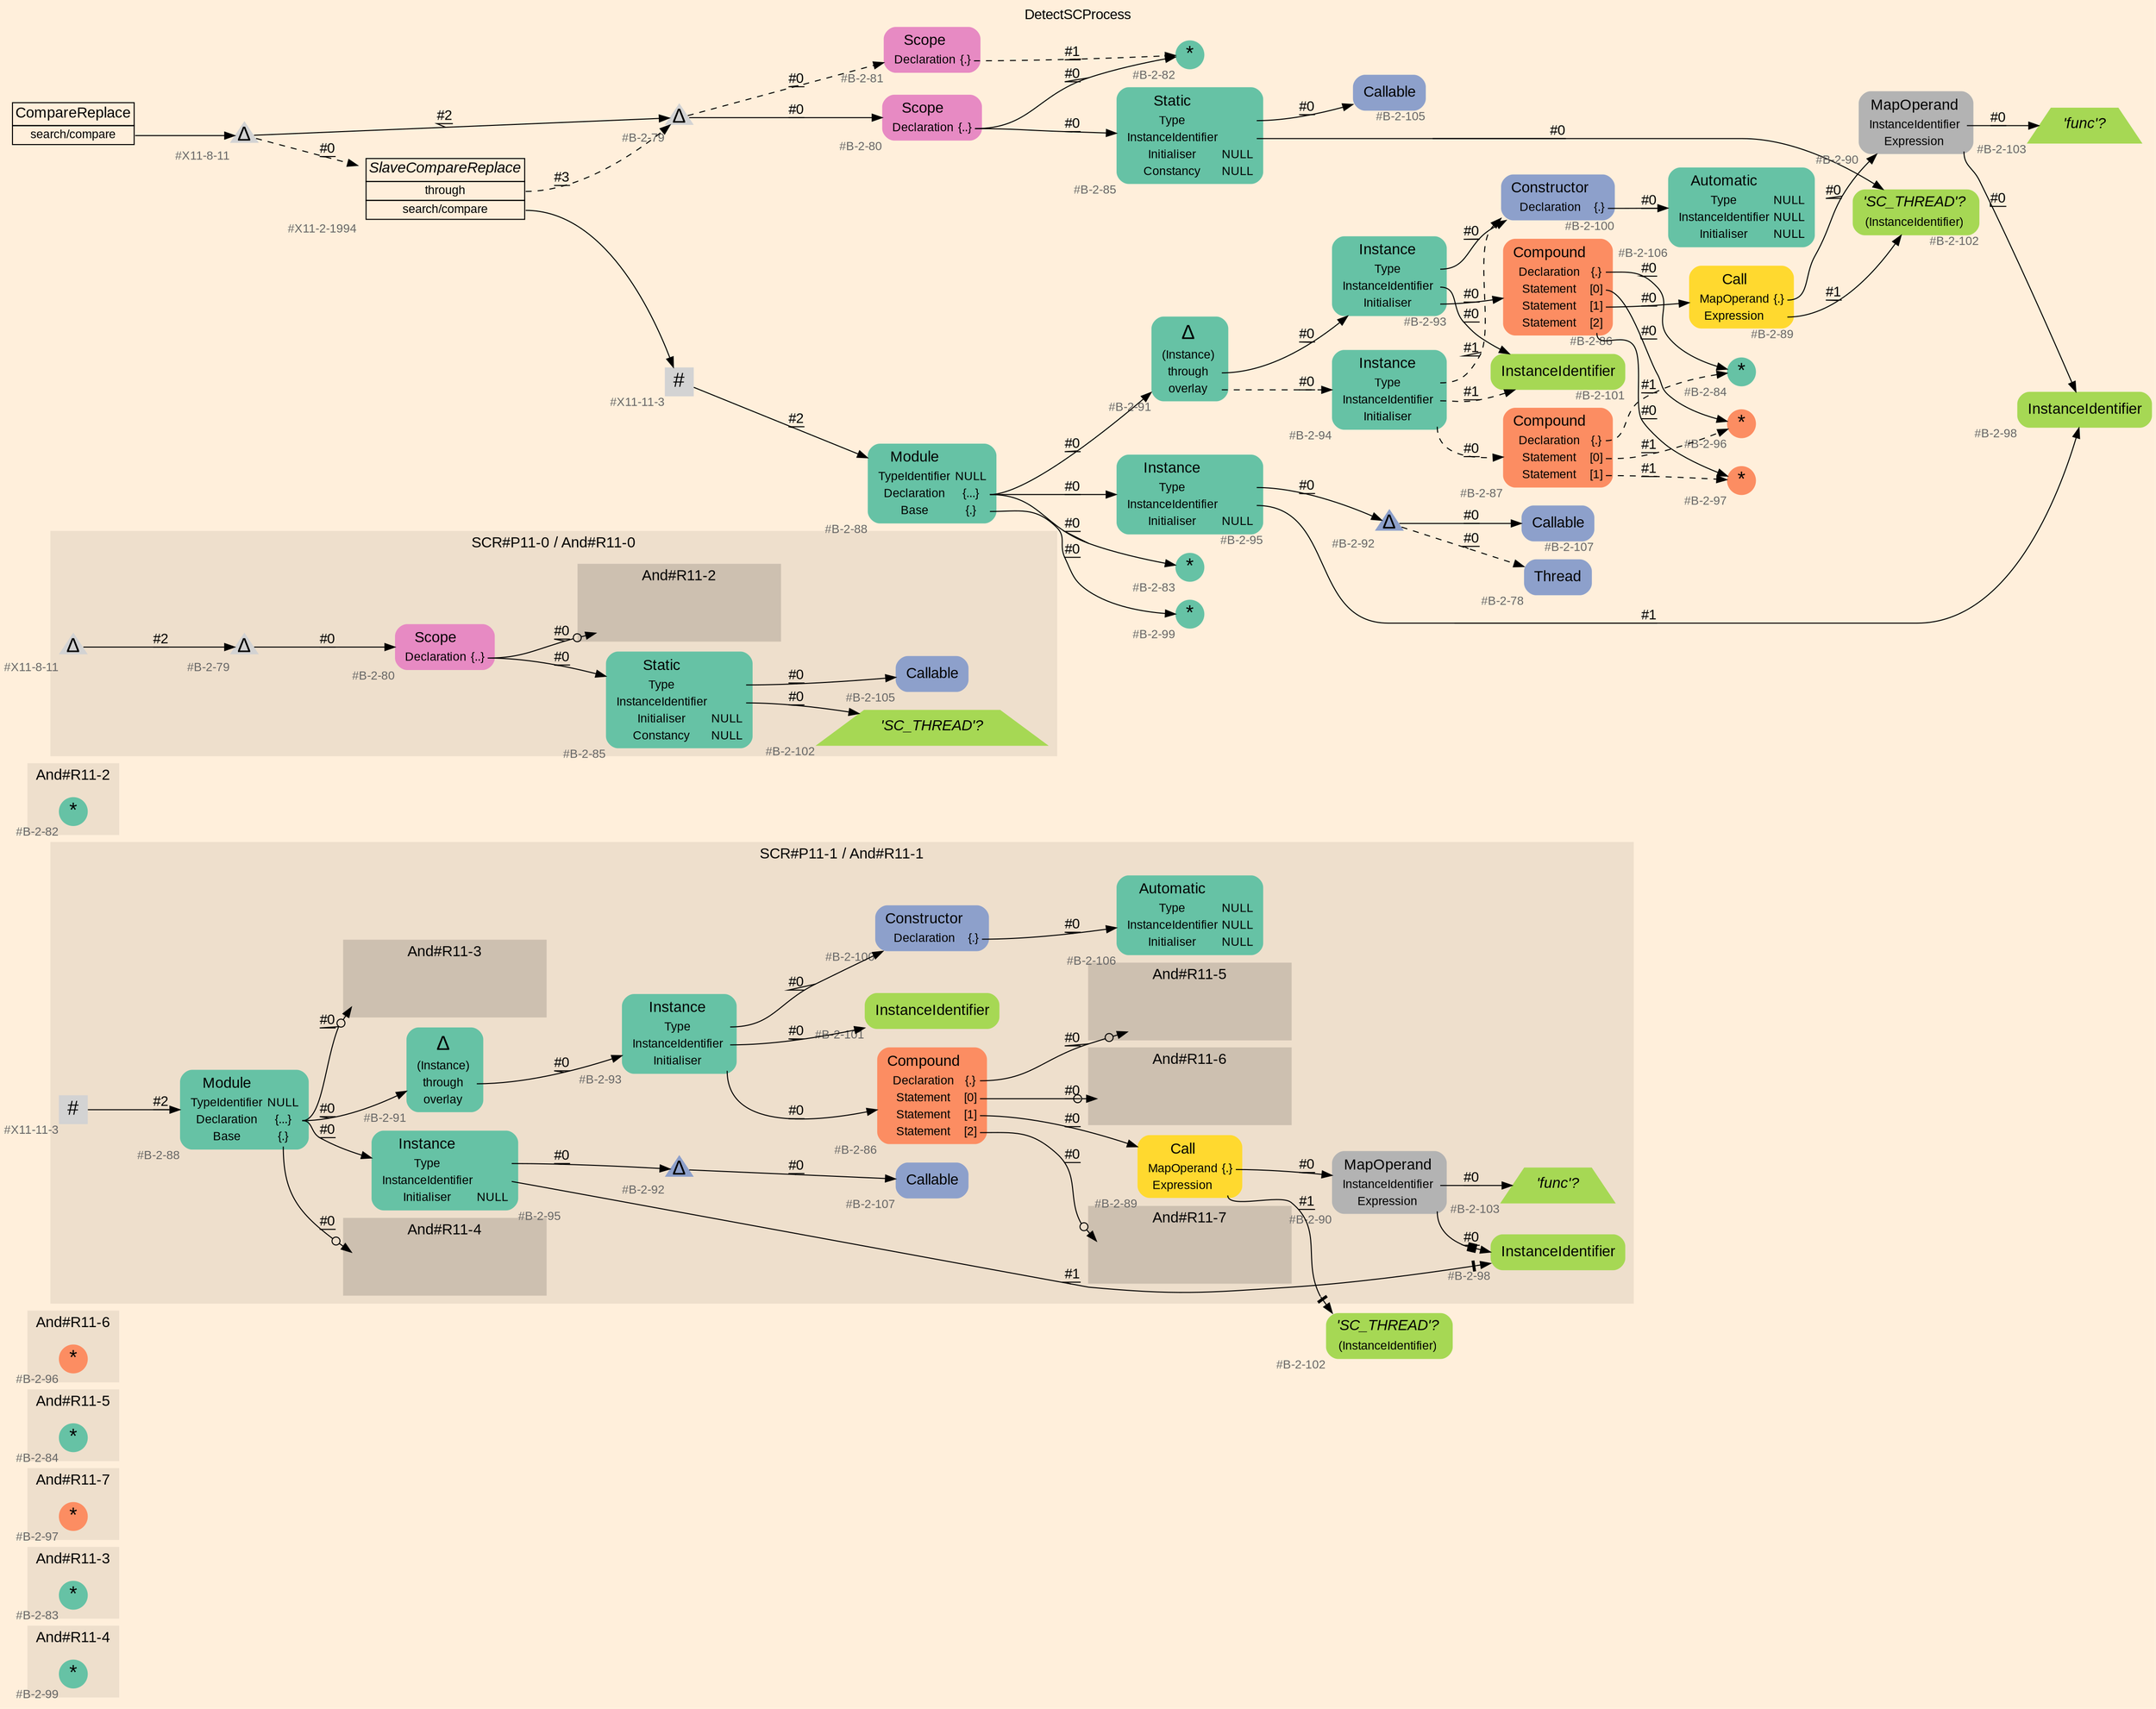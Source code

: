 digraph "DetectSCProcess" {
label = "DetectSCProcess"
labelloc = t
graph [
    rankdir = "LR"
    ranksep = 0.3
    bgcolor = antiquewhite1
    color = black
    fontcolor = black
    fontname = "Arial"
];
node [
    fontname = "Arial"
];
edge [
    fontname = "Arial"
];

// -------------------- figure And#R11-4 --------------------
// -------- region And#R11-4 ----------
subgraph "clusterAnd#R11-4" {
    label = "And#R11-4"
    style = "filled"
    color = antiquewhite2
    fontsize = "15"
    // -------- block And#R11-4/#B-2-99 ----------
    "And#R11-4/#B-2-99" [
        fillcolor = "/set28/1"
        xlabel = "#B-2-99"
        fontsize = "12"
        fontcolor = grey40
        shape = "circle"
        label = <<FONT COLOR="black" POINT-SIZE="20">*</FONT>>
        style = "filled"
        penwidth = 0.0
        fixedsize = true
        width = 0.4
        height = 0.4
    ];
    
}


// -------------------- figure And#R11-3 --------------------
// -------- region And#R11-3 ----------
subgraph "clusterAnd#R11-3" {
    label = "And#R11-3"
    style = "filled"
    color = antiquewhite2
    fontsize = "15"
    // -------- block And#R11-3/#B-2-83 ----------
    "And#R11-3/#B-2-83" [
        fillcolor = "/set28/1"
        xlabel = "#B-2-83"
        fontsize = "12"
        fontcolor = grey40
        shape = "circle"
        label = <<FONT COLOR="black" POINT-SIZE="20">*</FONT>>
        style = "filled"
        penwidth = 0.0
        fixedsize = true
        width = 0.4
        height = 0.4
    ];
    
}


// -------------------- figure And#R11-7 --------------------
// -------- region And#R11-7 ----------
subgraph "clusterAnd#R11-7" {
    label = "And#R11-7"
    style = "filled"
    color = antiquewhite2
    fontsize = "15"
    // -------- block And#R11-7/#B-2-97 ----------
    "And#R11-7/#B-2-97" [
        fillcolor = "/set28/2"
        xlabel = "#B-2-97"
        fontsize = "12"
        fontcolor = grey40
        shape = "circle"
        label = <<FONT COLOR="black" POINT-SIZE="20">*</FONT>>
        style = "filled"
        penwidth = 0.0
        fixedsize = true
        width = 0.4
        height = 0.4
    ];
    
}


// -------------------- figure And#R11-5 --------------------
// -------- region And#R11-5 ----------
subgraph "clusterAnd#R11-5" {
    label = "And#R11-5"
    style = "filled"
    color = antiquewhite2
    fontsize = "15"
    // -------- block And#R11-5/#B-2-84 ----------
    "And#R11-5/#B-2-84" [
        fillcolor = "/set28/1"
        xlabel = "#B-2-84"
        fontsize = "12"
        fontcolor = grey40
        shape = "circle"
        label = <<FONT COLOR="black" POINT-SIZE="20">*</FONT>>
        style = "filled"
        penwidth = 0.0
        fixedsize = true
        width = 0.4
        height = 0.4
    ];
    
}


// -------------------- figure And#R11-6 --------------------
// -------- region And#R11-6 ----------
subgraph "clusterAnd#R11-6" {
    label = "And#R11-6"
    style = "filled"
    color = antiquewhite2
    fontsize = "15"
    // -------- block And#R11-6/#B-2-96 ----------
    "And#R11-6/#B-2-96" [
        fillcolor = "/set28/2"
        xlabel = "#B-2-96"
        fontsize = "12"
        fontcolor = grey40
        shape = "circle"
        label = <<FONT COLOR="black" POINT-SIZE="20">*</FONT>>
        style = "filled"
        penwidth = 0.0
        fixedsize = true
        width = 0.4
        height = 0.4
    ];
    
}


// -------------------- figure And#R11-1 --------------------
// -------- region And#R11-1 ----------
subgraph "clusterAnd#R11-1" {
    label = "SCR#P11-1 / And#R11-1"
    style = "filled"
    color = antiquewhite2
    fontsize = "15"
    // -------- block And#R11-1/#B-2-86 ----------
    "And#R11-1/#B-2-86" [
        fillcolor = "/set28/2"
        xlabel = "#B-2-86"
        fontsize = "12"
        fontcolor = grey40
        shape = "plaintext"
        label = <<TABLE BORDER="0" CELLBORDER="0" CELLSPACING="0">
         <TR><TD><FONT COLOR="black" POINT-SIZE="15">Compound</FONT></TD></TR>
         <TR><TD><FONT COLOR="black" POINT-SIZE="12">Declaration</FONT></TD><TD PORT="port0"><FONT COLOR="black" POINT-SIZE="12">{.}</FONT></TD></TR>
         <TR><TD><FONT COLOR="black" POINT-SIZE="12">Statement</FONT></TD><TD PORT="port1"><FONT COLOR="black" POINT-SIZE="12">[0]</FONT></TD></TR>
         <TR><TD><FONT COLOR="black" POINT-SIZE="12">Statement</FONT></TD><TD PORT="port2"><FONT COLOR="black" POINT-SIZE="12">[1]</FONT></TD></TR>
         <TR><TD><FONT COLOR="black" POINT-SIZE="12">Statement</FONT></TD><TD PORT="port3"><FONT COLOR="black" POINT-SIZE="12">[2]</FONT></TD></TR>
        </TABLE>>
        style = "rounded,filled"
    ];
    
    // -------- block And#R11-1/#B-2-100 ----------
    "And#R11-1/#B-2-100" [
        fillcolor = "/set28/3"
        xlabel = "#B-2-100"
        fontsize = "12"
        fontcolor = grey40
        shape = "plaintext"
        label = <<TABLE BORDER="0" CELLBORDER="0" CELLSPACING="0">
         <TR><TD><FONT COLOR="black" POINT-SIZE="15">Constructor</FONT></TD></TR>
         <TR><TD><FONT COLOR="black" POINT-SIZE="12">Declaration</FONT></TD><TD PORT="port0"><FONT COLOR="black" POINT-SIZE="12">{.}</FONT></TD></TR>
        </TABLE>>
        style = "rounded,filled"
    ];
    
    // -------- block And#R11-1/#B-2-88 ----------
    "And#R11-1/#B-2-88" [
        fillcolor = "/set28/1"
        xlabel = "#B-2-88"
        fontsize = "12"
        fontcolor = grey40
        shape = "plaintext"
        label = <<TABLE BORDER="0" CELLBORDER="0" CELLSPACING="0">
         <TR><TD><FONT COLOR="black" POINT-SIZE="15">Module</FONT></TD></TR>
         <TR><TD><FONT COLOR="black" POINT-SIZE="12">TypeIdentifier</FONT></TD><TD PORT="port0"><FONT COLOR="black" POINT-SIZE="12">NULL</FONT></TD></TR>
         <TR><TD><FONT COLOR="black" POINT-SIZE="12">Declaration</FONT></TD><TD PORT="port1"><FONT COLOR="black" POINT-SIZE="12">{...}</FONT></TD></TR>
         <TR><TD><FONT COLOR="black" POINT-SIZE="12">Base</FONT></TD><TD PORT="port2"><FONT COLOR="black" POINT-SIZE="12">{.}</FONT></TD></TR>
        </TABLE>>
        style = "rounded,filled"
    ];
    
    // -------- block And#R11-1/#B-2-95 ----------
    "And#R11-1/#B-2-95" [
        fillcolor = "/set28/1"
        xlabel = "#B-2-95"
        fontsize = "12"
        fontcolor = grey40
        shape = "plaintext"
        label = <<TABLE BORDER="0" CELLBORDER="0" CELLSPACING="0">
         <TR><TD><FONT COLOR="black" POINT-SIZE="15">Instance</FONT></TD></TR>
         <TR><TD><FONT COLOR="black" POINT-SIZE="12">Type</FONT></TD><TD PORT="port0"></TD></TR>
         <TR><TD><FONT COLOR="black" POINT-SIZE="12">InstanceIdentifier</FONT></TD><TD PORT="port1"></TD></TR>
         <TR><TD><FONT COLOR="black" POINT-SIZE="12">Initialiser</FONT></TD><TD PORT="port2"><FONT COLOR="black" POINT-SIZE="12">NULL</FONT></TD></TR>
        </TABLE>>
        style = "rounded,filled"
    ];
    
    // -------- block And#R11-1/#X11-11-3 ----------
    "And#R11-1/#X11-11-3" [
        xlabel = "#X11-11-3"
        fontsize = "12"
        fontcolor = grey40
        shape = "square"
        label = <<FONT COLOR="black" POINT-SIZE="20">#</FONT>>
        style = "filled"
        penwidth = 0.0
        fixedsize = true
        width = 0.4
        height = 0.4
    ];
    
    // -------- block And#R11-1/#B-2-91 ----------
    "And#R11-1/#B-2-91" [
        fillcolor = "/set28/1"
        xlabel = "#B-2-91"
        fontsize = "12"
        fontcolor = grey40
        shape = "plaintext"
        label = <<TABLE BORDER="0" CELLBORDER="0" CELLSPACING="0">
         <TR><TD><FONT COLOR="black" POINT-SIZE="20">Δ</FONT></TD></TR>
         <TR><TD><FONT COLOR="black" POINT-SIZE="12">(Instance)</FONT></TD><TD PORT="port0"></TD></TR>
         <TR><TD><FONT COLOR="black" POINT-SIZE="12">through</FONT></TD><TD PORT="port1"></TD></TR>
         <TR><TD><FONT COLOR="black" POINT-SIZE="12">overlay</FONT></TD><TD PORT="port2"></TD></TR>
        </TABLE>>
        style = "rounded,filled"
    ];
    
    // -------- block And#R11-1/#B-2-107 ----------
    "And#R11-1/#B-2-107" [
        fillcolor = "/set28/3"
        xlabel = "#B-2-107"
        fontsize = "12"
        fontcolor = grey40
        shape = "plaintext"
        label = <<TABLE BORDER="0" CELLBORDER="0" CELLSPACING="0">
         <TR><TD><FONT COLOR="black" POINT-SIZE="15">Callable</FONT></TD></TR>
        </TABLE>>
        style = "rounded,filled"
    ];
    
    // -------- block And#R11-1/#B-2-89 ----------
    "And#R11-1/#B-2-89" [
        fillcolor = "/set28/6"
        xlabel = "#B-2-89"
        fontsize = "12"
        fontcolor = grey40
        shape = "plaintext"
        label = <<TABLE BORDER="0" CELLBORDER="0" CELLSPACING="0">
         <TR><TD><FONT COLOR="black" POINT-SIZE="15">Call</FONT></TD></TR>
         <TR><TD><FONT COLOR="black" POINT-SIZE="12">MapOperand</FONT></TD><TD PORT="port0"><FONT COLOR="black" POINT-SIZE="12">{.}</FONT></TD></TR>
         <TR><TD><FONT COLOR="black" POINT-SIZE="12">Expression</FONT></TD><TD PORT="port1"></TD></TR>
        </TABLE>>
        style = "rounded,filled"
    ];
    
    // -------- block And#R11-1/#B-2-101 ----------
    "And#R11-1/#B-2-101" [
        fillcolor = "/set28/5"
        xlabel = "#B-2-101"
        fontsize = "12"
        fontcolor = grey40
        shape = "plaintext"
        label = <<TABLE BORDER="0" CELLBORDER="0" CELLSPACING="0">
         <TR><TD><FONT COLOR="black" POINT-SIZE="15">InstanceIdentifier</FONT></TD></TR>
        </TABLE>>
        style = "rounded,filled"
    ];
    
    // -------- block And#R11-1/#B-2-103 ----------
    "And#R11-1/#B-2-103" [
        fillcolor = "/set28/5"
        xlabel = "#B-2-103"
        fontsize = "12"
        fontcolor = grey40
        shape = "trapezium"
        label = <<FONT COLOR="black" POINT-SIZE="15"><I>'func'?</I></FONT>>
        style = "filled"
        penwidth = 0.0
    ];
    
    // -------- block And#R11-1/#B-2-106 ----------
    "And#R11-1/#B-2-106" [
        fillcolor = "/set28/1"
        xlabel = "#B-2-106"
        fontsize = "12"
        fontcolor = grey40
        shape = "plaintext"
        label = <<TABLE BORDER="0" CELLBORDER="0" CELLSPACING="0">
         <TR><TD><FONT COLOR="black" POINT-SIZE="15">Automatic</FONT></TD></TR>
         <TR><TD><FONT COLOR="black" POINT-SIZE="12">Type</FONT></TD><TD PORT="port0"><FONT COLOR="black" POINT-SIZE="12">NULL</FONT></TD></TR>
         <TR><TD><FONT COLOR="black" POINT-SIZE="12">InstanceIdentifier</FONT></TD><TD PORT="port1"><FONT COLOR="black" POINT-SIZE="12">NULL</FONT></TD></TR>
         <TR><TD><FONT COLOR="black" POINT-SIZE="12">Initialiser</FONT></TD><TD PORT="port2"><FONT COLOR="black" POINT-SIZE="12">NULL</FONT></TD></TR>
        </TABLE>>
        style = "rounded,filled"
    ];
    
    // -------- block And#R11-1/#B-2-98 ----------
    "And#R11-1/#B-2-98" [
        fillcolor = "/set28/5"
        xlabel = "#B-2-98"
        fontsize = "12"
        fontcolor = grey40
        shape = "plaintext"
        label = <<TABLE BORDER="0" CELLBORDER="0" CELLSPACING="0">
         <TR><TD><FONT COLOR="black" POINT-SIZE="15">InstanceIdentifier</FONT></TD></TR>
        </TABLE>>
        style = "rounded,filled"
    ];
    
    // -------- block And#R11-1/#B-2-93 ----------
    "And#R11-1/#B-2-93" [
        fillcolor = "/set28/1"
        xlabel = "#B-2-93"
        fontsize = "12"
        fontcolor = grey40
        shape = "plaintext"
        label = <<TABLE BORDER="0" CELLBORDER="0" CELLSPACING="0">
         <TR><TD><FONT COLOR="black" POINT-SIZE="15">Instance</FONT></TD></TR>
         <TR><TD><FONT COLOR="black" POINT-SIZE="12">Type</FONT></TD><TD PORT="port0"></TD></TR>
         <TR><TD><FONT COLOR="black" POINT-SIZE="12">InstanceIdentifier</FONT></TD><TD PORT="port1"></TD></TR>
         <TR><TD><FONT COLOR="black" POINT-SIZE="12">Initialiser</FONT></TD><TD PORT="port2"></TD></TR>
        </TABLE>>
        style = "rounded,filled"
    ];
    
    // -------- block And#R11-1/#B-2-90 ----------
    "And#R11-1/#B-2-90" [
        fillcolor = "/set28/8"
        xlabel = "#B-2-90"
        fontsize = "12"
        fontcolor = grey40
        shape = "plaintext"
        label = <<TABLE BORDER="0" CELLBORDER="0" CELLSPACING="0">
         <TR><TD><FONT COLOR="black" POINT-SIZE="15">MapOperand</FONT></TD></TR>
         <TR><TD><FONT COLOR="black" POINT-SIZE="12">InstanceIdentifier</FONT></TD><TD PORT="port0"></TD></TR>
         <TR><TD><FONT COLOR="black" POINT-SIZE="12">Expression</FONT></TD><TD PORT="port1"></TD></TR>
        </TABLE>>
        style = "rounded,filled"
    ];
    
    // -------- block And#R11-1/#B-2-92 ----------
    "And#R11-1/#B-2-92" [
        fillcolor = "/set28/3"
        xlabel = "#B-2-92"
        fontsize = "12"
        fontcolor = grey40
        shape = "triangle"
        label = <<FONT COLOR="black" POINT-SIZE="20">Δ</FONT>>
        style = "filled"
        penwidth = 0.0
        fixedsize = true
        width = 0.4
        height = 0.4
    ];
    
    // -------- region And#R11-1/And#R11-3 ----------
    subgraph "clusterAnd#R11-1/And#R11-3" {
        label = "And#R11-3"
        style = "filled"
        color = antiquewhite3
        fontsize = "15"
        // -------- block And#R11-1/And#R11-3/#B-2-83 ----------
        "And#R11-1/And#R11-3/#B-2-83" [
            fillcolor = "/set28/1"
            xlabel = "#B-2-83"
            fontsize = "12"
            fontcolor = grey40
            shape = "none"
            style = "invisible"
        ];
        
    }
    
    // -------- region And#R11-1/And#R11-4 ----------
    subgraph "clusterAnd#R11-1/And#R11-4" {
        label = "And#R11-4"
        style = "filled"
        color = antiquewhite3
        fontsize = "15"
        // -------- block And#R11-1/And#R11-4/#B-2-99 ----------
        "And#R11-1/And#R11-4/#B-2-99" [
            fillcolor = "/set28/1"
            xlabel = "#B-2-99"
            fontsize = "12"
            fontcolor = grey40
            shape = "none"
            style = "invisible"
        ];
        
    }
    
    // -------- region And#R11-1/And#R11-5 ----------
    subgraph "clusterAnd#R11-1/And#R11-5" {
        label = "And#R11-5"
        style = "filled"
        color = antiquewhite3
        fontsize = "15"
        // -------- block And#R11-1/And#R11-5/#B-2-84 ----------
        "And#R11-1/And#R11-5/#B-2-84" [
            fillcolor = "/set28/1"
            xlabel = "#B-2-84"
            fontsize = "12"
            fontcolor = grey40
            shape = "none"
            style = "invisible"
        ];
        
    }
    
    // -------- region And#R11-1/And#R11-6 ----------
    subgraph "clusterAnd#R11-1/And#R11-6" {
        label = "And#R11-6"
        style = "filled"
        color = antiquewhite3
        fontsize = "15"
        // -------- block And#R11-1/And#R11-6/#B-2-96 ----------
        "And#R11-1/And#R11-6/#B-2-96" [
            fillcolor = "/set28/2"
            xlabel = "#B-2-96"
            fontsize = "12"
            fontcolor = grey40
            shape = "none"
            style = "invisible"
        ];
        
    }
    
    // -------- region And#R11-1/And#R11-7 ----------
    subgraph "clusterAnd#R11-1/And#R11-7" {
        label = "And#R11-7"
        style = "filled"
        color = antiquewhite3
        fontsize = "15"
        // -------- block And#R11-1/And#R11-7/#B-2-97 ----------
        "And#R11-1/And#R11-7/#B-2-97" [
            fillcolor = "/set28/2"
            xlabel = "#B-2-97"
            fontsize = "12"
            fontcolor = grey40
            shape = "none"
            style = "invisible"
        ];
        
    }
    
}

// -------- block And#R11-1/#B-2-102 ----------
"And#R11-1/#B-2-102" [
    fillcolor = "/set28/5"
    xlabel = "#B-2-102"
    fontsize = "12"
    fontcolor = grey40
    shape = "plaintext"
    label = <<TABLE BORDER="0" CELLBORDER="0" CELLSPACING="0">
     <TR><TD><FONT COLOR="black" POINT-SIZE="15"><I>'SC_THREAD'?</I></FONT></TD></TR>
     <TR><TD><FONT COLOR="black" POINT-SIZE="12">(InstanceIdentifier)</FONT></TD><TD PORT="port0"></TD></TR>
    </TABLE>>
    style = "rounded,filled"
];

"And#R11-1/#B-2-86":port0 -> "And#R11-1/And#R11-5/#B-2-84" [
    arrowhead="normalnoneodot"
    label = "#0"
    decorate = true
    color = black
    fontcolor = black
];

"And#R11-1/#B-2-86":port1 -> "And#R11-1/And#R11-6/#B-2-96" [
    arrowhead="normalnoneodot"
    label = "#0"
    decorate = true
    color = black
    fontcolor = black
];

"And#R11-1/#B-2-86":port2 -> "And#R11-1/#B-2-89" [
    label = "#0"
    decorate = true
    color = black
    fontcolor = black
];

"And#R11-1/#B-2-86":port3 -> "And#R11-1/And#R11-7/#B-2-97" [
    arrowhead="normalnoneodot"
    label = "#0"
    decorate = true
    color = black
    fontcolor = black
];

"And#R11-1/#B-2-100":port0 -> "And#R11-1/#B-2-106" [
    label = "#0"
    decorate = true
    color = black
    fontcolor = black
];

"And#R11-1/#B-2-88":port1 -> "And#R11-1/#B-2-91" [
    label = "#0"
    decorate = true
    color = black
    fontcolor = black
];

"And#R11-1/#B-2-88":port1 -> "And#R11-1/#B-2-95" [
    label = "#0"
    decorate = true
    color = black
    fontcolor = black
];

"And#R11-1/#B-2-88":port1 -> "And#R11-1/And#R11-3/#B-2-83" [
    arrowhead="normalnoneodot"
    label = "#0"
    decorate = true
    color = black
    fontcolor = black
];

"And#R11-1/#B-2-88":port2 -> "And#R11-1/And#R11-4/#B-2-99" [
    arrowhead="normalnoneodot"
    label = "#0"
    decorate = true
    color = black
    fontcolor = black
];

"And#R11-1/#B-2-95":port0 -> "And#R11-1/#B-2-92" [
    label = "#0"
    decorate = true
    color = black
    fontcolor = black
];

"And#R11-1/#B-2-95":port1 -> "And#R11-1/#B-2-98" [
    arrowhead="normalnonetee"
    label = "#1"
    decorate = true
    color = black
    fontcolor = black
];

"And#R11-1/#X11-11-3" -> "And#R11-1/#B-2-88" [
    label = "#2"
    decorate = true
    color = black
    fontcolor = black
];

"And#R11-1/#B-2-91":port1 -> "And#R11-1/#B-2-93" [
    label = "#0"
    decorate = true
    color = black
    fontcolor = black
];

"And#R11-1/#B-2-89":port0 -> "And#R11-1/#B-2-90" [
    label = "#0"
    decorate = true
    color = black
    fontcolor = black
];

"And#R11-1/#B-2-89":port1 -> "And#R11-1/#B-2-102" [
    arrowhead="normalnonetee"
    label = "#1"
    decorate = true
    color = black
    fontcolor = black
];

"And#R11-1/#B-2-93":port0 -> "And#R11-1/#B-2-100" [
    label = "#0"
    decorate = true
    color = black
    fontcolor = black
];

"And#R11-1/#B-2-93":port1 -> "And#R11-1/#B-2-101" [
    label = "#0"
    decorate = true
    color = black
    fontcolor = black
];

"And#R11-1/#B-2-93":port2 -> "And#R11-1/#B-2-86" [
    label = "#0"
    decorate = true
    color = black
    fontcolor = black
];

"And#R11-1/#B-2-90":port0 -> "And#R11-1/#B-2-103" [
    label = "#0"
    decorate = true
    color = black
    fontcolor = black
];

"And#R11-1/#B-2-90":port1 -> "And#R11-1/#B-2-98" [
    arrowhead="normalnonebox"
    label = "#0"
    decorate = true
    color = black
    fontcolor = black
];

"And#R11-1/#B-2-92" -> "And#R11-1/#B-2-107" [
    label = "#0"
    decorate = true
    color = black
    fontcolor = black
];


// -------------------- figure And#R11-2 --------------------
// -------- region And#R11-2 ----------
subgraph "clusterAnd#R11-2" {
    label = "And#R11-2"
    style = "filled"
    color = antiquewhite2
    fontsize = "15"
    // -------- block And#R11-2/#B-2-82 ----------
    "And#R11-2/#B-2-82" [
        fillcolor = "/set28/1"
        xlabel = "#B-2-82"
        fontsize = "12"
        fontcolor = grey40
        shape = "circle"
        label = <<FONT COLOR="black" POINT-SIZE="20">*</FONT>>
        style = "filled"
        penwidth = 0.0
        fixedsize = true
        width = 0.4
        height = 0.4
    ];
    
}


// -------------------- figure And#R11-0 --------------------
// -------- region And#R11-0 ----------
subgraph "clusterAnd#R11-0" {
    label = "SCR#P11-0 / And#R11-0"
    style = "filled"
    color = antiquewhite2
    fontsize = "15"
    // -------- block And#R11-0/#X11-8-11 ----------
    "And#R11-0/#X11-8-11" [
        xlabel = "#X11-8-11"
        fontsize = "12"
        fontcolor = grey40
        shape = "triangle"
        label = <<FONT COLOR="black" POINT-SIZE="20">Δ</FONT>>
        style = "filled"
        penwidth = 0.0
        fixedsize = true
        width = 0.4
        height = 0.4
    ];
    
    // -------- block And#R11-0/#B-2-105 ----------
    "And#R11-0/#B-2-105" [
        fillcolor = "/set28/3"
        xlabel = "#B-2-105"
        fontsize = "12"
        fontcolor = grey40
        shape = "plaintext"
        label = <<TABLE BORDER="0" CELLBORDER="0" CELLSPACING="0">
         <TR><TD><FONT COLOR="black" POINT-SIZE="15">Callable</FONT></TD></TR>
        </TABLE>>
        style = "rounded,filled"
    ];
    
    // -------- block And#R11-0/#B-2-102 ----------
    "And#R11-0/#B-2-102" [
        fillcolor = "/set28/5"
        xlabel = "#B-2-102"
        fontsize = "12"
        fontcolor = grey40
        shape = "trapezium"
        label = <<FONT COLOR="black" POINT-SIZE="15"><I>'SC_THREAD'?</I></FONT>>
        style = "filled"
        penwidth = 0.0
    ];
    
    // -------- block And#R11-0/#B-2-79 ----------
    "And#R11-0/#B-2-79" [
        xlabel = "#B-2-79"
        fontsize = "12"
        fontcolor = grey40
        shape = "triangle"
        label = <<FONT COLOR="black" POINT-SIZE="20">Δ</FONT>>
        style = "filled"
        penwidth = 0.0
        fixedsize = true
        width = 0.4
        height = 0.4
    ];
    
    // -------- block And#R11-0/#B-2-85 ----------
    "And#R11-0/#B-2-85" [
        fillcolor = "/set28/1"
        xlabel = "#B-2-85"
        fontsize = "12"
        fontcolor = grey40
        shape = "plaintext"
        label = <<TABLE BORDER="0" CELLBORDER="0" CELLSPACING="0">
         <TR><TD><FONT COLOR="black" POINT-SIZE="15">Static</FONT></TD></TR>
         <TR><TD><FONT COLOR="black" POINT-SIZE="12">Type</FONT></TD><TD PORT="port0"></TD></TR>
         <TR><TD><FONT COLOR="black" POINT-SIZE="12">InstanceIdentifier</FONT></TD><TD PORT="port1"></TD></TR>
         <TR><TD><FONT COLOR="black" POINT-SIZE="12">Initialiser</FONT></TD><TD PORT="port2"><FONT COLOR="black" POINT-SIZE="12">NULL</FONT></TD></TR>
         <TR><TD><FONT COLOR="black" POINT-SIZE="12">Constancy</FONT></TD><TD PORT="port3"><FONT COLOR="black" POINT-SIZE="12">NULL</FONT></TD></TR>
        </TABLE>>
        style = "rounded,filled"
    ];
    
    // -------- block And#R11-0/#B-2-80 ----------
    "And#R11-0/#B-2-80" [
        fillcolor = "/set28/4"
        xlabel = "#B-2-80"
        fontsize = "12"
        fontcolor = grey40
        shape = "plaintext"
        label = <<TABLE BORDER="0" CELLBORDER="0" CELLSPACING="0">
         <TR><TD><FONT COLOR="black" POINT-SIZE="15">Scope</FONT></TD></TR>
         <TR><TD><FONT COLOR="black" POINT-SIZE="12">Declaration</FONT></TD><TD PORT="port0"><FONT COLOR="black" POINT-SIZE="12">{..}</FONT></TD></TR>
        </TABLE>>
        style = "rounded,filled"
    ];
    
    // -------- region And#R11-0/And#R11-2 ----------
    subgraph "clusterAnd#R11-0/And#R11-2" {
        label = "And#R11-2"
        style = "filled"
        color = antiquewhite3
        fontsize = "15"
        // -------- block And#R11-0/And#R11-2/#B-2-82 ----------
        "And#R11-0/And#R11-2/#B-2-82" [
            fillcolor = "/set28/1"
            xlabel = "#B-2-82"
            fontsize = "12"
            fontcolor = grey40
            shape = "none"
            style = "invisible"
        ];
        
    }
    
}

"And#R11-0/#X11-8-11" -> "And#R11-0/#B-2-79" [
    label = "#2"
    decorate = true
    color = black
    fontcolor = black
];

"And#R11-0/#B-2-79" -> "And#R11-0/#B-2-80" [
    label = "#0"
    decorate = true
    color = black
    fontcolor = black
];

"And#R11-0/#B-2-85":port0 -> "And#R11-0/#B-2-105" [
    label = "#0"
    decorate = true
    color = black
    fontcolor = black
];

"And#R11-0/#B-2-85":port1 -> "And#R11-0/#B-2-102" [
    label = "#0"
    decorate = true
    color = black
    fontcolor = black
];

"And#R11-0/#B-2-80":port0 -> "And#R11-0/And#R11-2/#B-2-82" [
    arrowhead="normalnoneodot"
    label = "#0"
    decorate = true
    color = black
    fontcolor = black
];

"And#R11-0/#B-2-80":port0 -> "And#R11-0/#B-2-85" [
    label = "#0"
    decorate = true
    color = black
    fontcolor = black
];


// -------------------- transformation figure --------------------
// -------- block CR#X11-10-11 ----------
"CR#X11-10-11" [
    fillcolor = antiquewhite1
    fontsize = "12"
    fontcolor = grey40
    shape = "plaintext"
    label = <<TABLE BORDER="0" CELLBORDER="1" CELLSPACING="0">
     <TR><TD><FONT COLOR="black" POINT-SIZE="15">CompareReplace</FONT></TD></TR>
     <TR><TD PORT="port0"><FONT COLOR="black" POINT-SIZE="12">search/compare</FONT></TD></TR>
    </TABLE>>
    style = "filled"
    color = black
];

// -------- block #X11-8-11 ----------
"#X11-8-11" [
    xlabel = "#X11-8-11"
    fontsize = "12"
    fontcolor = grey40
    shape = "triangle"
    label = <<FONT COLOR="black" POINT-SIZE="20">Δ</FONT>>
    style = "filled"
    penwidth = 0.0
    fixedsize = true
    width = 0.4
    height = 0.4
];

// -------- block #B-2-79 ----------
"#B-2-79" [
    xlabel = "#B-2-79"
    fontsize = "12"
    fontcolor = grey40
    shape = "triangle"
    label = <<FONT COLOR="black" POINT-SIZE="20">Δ</FONT>>
    style = "filled"
    penwidth = 0.0
    fixedsize = true
    width = 0.4
    height = 0.4
];

// -------- block #B-2-80 ----------
"#B-2-80" [
    fillcolor = "/set28/4"
    xlabel = "#B-2-80"
    fontsize = "12"
    fontcolor = grey40
    shape = "plaintext"
    label = <<TABLE BORDER="0" CELLBORDER="0" CELLSPACING="0">
     <TR><TD><FONT COLOR="black" POINT-SIZE="15">Scope</FONT></TD></TR>
     <TR><TD><FONT COLOR="black" POINT-SIZE="12">Declaration</FONT></TD><TD PORT="port0"><FONT COLOR="black" POINT-SIZE="12">{..}</FONT></TD></TR>
    </TABLE>>
    style = "rounded,filled"
];

// -------- block #B-2-82 ----------
"#B-2-82" [
    fillcolor = "/set28/1"
    xlabel = "#B-2-82"
    fontsize = "12"
    fontcolor = grey40
    shape = "circle"
    label = <<FONT COLOR="black" POINT-SIZE="20">*</FONT>>
    style = "filled"
    penwidth = 0.0
    fixedsize = true
    width = 0.4
    height = 0.4
];

// -------- block #B-2-85 ----------
"#B-2-85" [
    fillcolor = "/set28/1"
    xlabel = "#B-2-85"
    fontsize = "12"
    fontcolor = grey40
    shape = "plaintext"
    label = <<TABLE BORDER="0" CELLBORDER="0" CELLSPACING="0">
     <TR><TD><FONT COLOR="black" POINT-SIZE="15">Static</FONT></TD></TR>
     <TR><TD><FONT COLOR="black" POINT-SIZE="12">Type</FONT></TD><TD PORT="port0"></TD></TR>
     <TR><TD><FONT COLOR="black" POINT-SIZE="12">InstanceIdentifier</FONT></TD><TD PORT="port1"></TD></TR>
     <TR><TD><FONT COLOR="black" POINT-SIZE="12">Initialiser</FONT></TD><TD PORT="port2"><FONT COLOR="black" POINT-SIZE="12">NULL</FONT></TD></TR>
     <TR><TD><FONT COLOR="black" POINT-SIZE="12">Constancy</FONT></TD><TD PORT="port3"><FONT COLOR="black" POINT-SIZE="12">NULL</FONT></TD></TR>
    </TABLE>>
    style = "rounded,filled"
];

// -------- block #B-2-105 ----------
"#B-2-105" [
    fillcolor = "/set28/3"
    xlabel = "#B-2-105"
    fontsize = "12"
    fontcolor = grey40
    shape = "plaintext"
    label = <<TABLE BORDER="0" CELLBORDER="0" CELLSPACING="0">
     <TR><TD><FONT COLOR="black" POINT-SIZE="15">Callable</FONT></TD></TR>
    </TABLE>>
    style = "rounded,filled"
];

// -------- block #B-2-102 ----------
"#B-2-102" [
    fillcolor = "/set28/5"
    xlabel = "#B-2-102"
    fontsize = "12"
    fontcolor = grey40
    shape = "plaintext"
    label = <<TABLE BORDER="0" CELLBORDER="0" CELLSPACING="0">
     <TR><TD><FONT COLOR="black" POINT-SIZE="15"><I>'SC_THREAD'?</I></FONT></TD></TR>
     <TR><TD><FONT COLOR="black" POINT-SIZE="12">(InstanceIdentifier)</FONT></TD><TD PORT="port0"></TD></TR>
    </TABLE>>
    style = "rounded,filled"
];

// -------- block #B-2-81 ----------
"#B-2-81" [
    fillcolor = "/set28/4"
    xlabel = "#B-2-81"
    fontsize = "12"
    fontcolor = grey40
    shape = "plaintext"
    label = <<TABLE BORDER="0" CELLBORDER="0" CELLSPACING="0">
     <TR><TD><FONT COLOR="black" POINT-SIZE="15">Scope</FONT></TD></TR>
     <TR><TD><FONT COLOR="black" POINT-SIZE="12">Declaration</FONT></TD><TD PORT="port0"><FONT COLOR="black" POINT-SIZE="12">{.}</FONT></TD></TR>
    </TABLE>>
    style = "rounded,filled"
];

// -------- block #X11-2-1994 ----------
"#X11-2-1994" [
    fillcolor = antiquewhite1
    xlabel = "#X11-2-1994"
    fontsize = "12"
    fontcolor = grey40
    shape = "plaintext"
    label = <<TABLE BORDER="0" CELLBORDER="1" CELLSPACING="0">
     <TR><TD><FONT COLOR="black" POINT-SIZE="15"><I>SlaveCompareReplace</I></FONT></TD></TR>
     <TR><TD PORT="port0"><FONT COLOR="black" POINT-SIZE="12">through</FONT></TD></TR>
     <TR><TD PORT="port1"><FONT COLOR="black" POINT-SIZE="12">search/compare</FONT></TD></TR>
    </TABLE>>
    style = "filled"
    color = black
];

// -------- block #X11-11-3 ----------
"#X11-11-3" [
    xlabel = "#X11-11-3"
    fontsize = "12"
    fontcolor = grey40
    shape = "square"
    label = <<FONT COLOR="black" POINT-SIZE="20">#</FONT>>
    style = "filled"
    penwidth = 0.0
    fixedsize = true
    width = 0.4
    height = 0.4
];

// -------- block #B-2-88 ----------
"#B-2-88" [
    fillcolor = "/set28/1"
    xlabel = "#B-2-88"
    fontsize = "12"
    fontcolor = grey40
    shape = "plaintext"
    label = <<TABLE BORDER="0" CELLBORDER="0" CELLSPACING="0">
     <TR><TD><FONT COLOR="black" POINT-SIZE="15">Module</FONT></TD></TR>
     <TR><TD><FONT COLOR="black" POINT-SIZE="12">TypeIdentifier</FONT></TD><TD PORT="port0"><FONT COLOR="black" POINT-SIZE="12">NULL</FONT></TD></TR>
     <TR><TD><FONT COLOR="black" POINT-SIZE="12">Declaration</FONT></TD><TD PORT="port1"><FONT COLOR="black" POINT-SIZE="12">{...}</FONT></TD></TR>
     <TR><TD><FONT COLOR="black" POINT-SIZE="12">Base</FONT></TD><TD PORT="port2"><FONT COLOR="black" POINT-SIZE="12">{.}</FONT></TD></TR>
    </TABLE>>
    style = "rounded,filled"
];

// -------- block #B-2-91 ----------
"#B-2-91" [
    fillcolor = "/set28/1"
    xlabel = "#B-2-91"
    fontsize = "12"
    fontcolor = grey40
    shape = "plaintext"
    label = <<TABLE BORDER="0" CELLBORDER="0" CELLSPACING="0">
     <TR><TD><FONT COLOR="black" POINT-SIZE="20">Δ</FONT></TD></TR>
     <TR><TD><FONT COLOR="black" POINT-SIZE="12">(Instance)</FONT></TD><TD PORT="port0"></TD></TR>
     <TR><TD><FONT COLOR="black" POINT-SIZE="12">through</FONT></TD><TD PORT="port1"></TD></TR>
     <TR><TD><FONT COLOR="black" POINT-SIZE="12">overlay</FONT></TD><TD PORT="port2"></TD></TR>
    </TABLE>>
    style = "rounded,filled"
];

// -------- block #B-2-93 ----------
"#B-2-93" [
    fillcolor = "/set28/1"
    xlabel = "#B-2-93"
    fontsize = "12"
    fontcolor = grey40
    shape = "plaintext"
    label = <<TABLE BORDER="0" CELLBORDER="0" CELLSPACING="0">
     <TR><TD><FONT COLOR="black" POINT-SIZE="15">Instance</FONT></TD></TR>
     <TR><TD><FONT COLOR="black" POINT-SIZE="12">Type</FONT></TD><TD PORT="port0"></TD></TR>
     <TR><TD><FONT COLOR="black" POINT-SIZE="12">InstanceIdentifier</FONT></TD><TD PORT="port1"></TD></TR>
     <TR><TD><FONT COLOR="black" POINT-SIZE="12">Initialiser</FONT></TD><TD PORT="port2"></TD></TR>
    </TABLE>>
    style = "rounded,filled"
];

// -------- block #B-2-100 ----------
"#B-2-100" [
    fillcolor = "/set28/3"
    xlabel = "#B-2-100"
    fontsize = "12"
    fontcolor = grey40
    shape = "plaintext"
    label = <<TABLE BORDER="0" CELLBORDER="0" CELLSPACING="0">
     <TR><TD><FONT COLOR="black" POINT-SIZE="15">Constructor</FONT></TD></TR>
     <TR><TD><FONT COLOR="black" POINT-SIZE="12">Declaration</FONT></TD><TD PORT="port0"><FONT COLOR="black" POINT-SIZE="12">{.}</FONT></TD></TR>
    </TABLE>>
    style = "rounded,filled"
];

// -------- block #B-2-106 ----------
"#B-2-106" [
    fillcolor = "/set28/1"
    xlabel = "#B-2-106"
    fontsize = "12"
    fontcolor = grey40
    shape = "plaintext"
    label = <<TABLE BORDER="0" CELLBORDER="0" CELLSPACING="0">
     <TR><TD><FONT COLOR="black" POINT-SIZE="15">Automatic</FONT></TD></TR>
     <TR><TD><FONT COLOR="black" POINT-SIZE="12">Type</FONT></TD><TD PORT="port0"><FONT COLOR="black" POINT-SIZE="12">NULL</FONT></TD></TR>
     <TR><TD><FONT COLOR="black" POINT-SIZE="12">InstanceIdentifier</FONT></TD><TD PORT="port1"><FONT COLOR="black" POINT-SIZE="12">NULL</FONT></TD></TR>
     <TR><TD><FONT COLOR="black" POINT-SIZE="12">Initialiser</FONT></TD><TD PORT="port2"><FONT COLOR="black" POINT-SIZE="12">NULL</FONT></TD></TR>
    </TABLE>>
    style = "rounded,filled"
];

// -------- block #B-2-101 ----------
"#B-2-101" [
    fillcolor = "/set28/5"
    xlabel = "#B-2-101"
    fontsize = "12"
    fontcolor = grey40
    shape = "plaintext"
    label = <<TABLE BORDER="0" CELLBORDER="0" CELLSPACING="0">
     <TR><TD><FONT COLOR="black" POINT-SIZE="15">InstanceIdentifier</FONT></TD></TR>
    </TABLE>>
    style = "rounded,filled"
];

// -------- block #B-2-86 ----------
"#B-2-86" [
    fillcolor = "/set28/2"
    xlabel = "#B-2-86"
    fontsize = "12"
    fontcolor = grey40
    shape = "plaintext"
    label = <<TABLE BORDER="0" CELLBORDER="0" CELLSPACING="0">
     <TR><TD><FONT COLOR="black" POINT-SIZE="15">Compound</FONT></TD></TR>
     <TR><TD><FONT COLOR="black" POINT-SIZE="12">Declaration</FONT></TD><TD PORT="port0"><FONT COLOR="black" POINT-SIZE="12">{.}</FONT></TD></TR>
     <TR><TD><FONT COLOR="black" POINT-SIZE="12">Statement</FONT></TD><TD PORT="port1"><FONT COLOR="black" POINT-SIZE="12">[0]</FONT></TD></TR>
     <TR><TD><FONT COLOR="black" POINT-SIZE="12">Statement</FONT></TD><TD PORT="port2"><FONT COLOR="black" POINT-SIZE="12">[1]</FONT></TD></TR>
     <TR><TD><FONT COLOR="black" POINT-SIZE="12">Statement</FONT></TD><TD PORT="port3"><FONT COLOR="black" POINT-SIZE="12">[2]</FONT></TD></TR>
    </TABLE>>
    style = "rounded,filled"
];

// -------- block #B-2-84 ----------
"#B-2-84" [
    fillcolor = "/set28/1"
    xlabel = "#B-2-84"
    fontsize = "12"
    fontcolor = grey40
    shape = "circle"
    label = <<FONT COLOR="black" POINT-SIZE="20">*</FONT>>
    style = "filled"
    penwidth = 0.0
    fixedsize = true
    width = 0.4
    height = 0.4
];

// -------- block #B-2-96 ----------
"#B-2-96" [
    fillcolor = "/set28/2"
    xlabel = "#B-2-96"
    fontsize = "12"
    fontcolor = grey40
    shape = "circle"
    label = <<FONT COLOR="black" POINT-SIZE="20">*</FONT>>
    style = "filled"
    penwidth = 0.0
    fixedsize = true
    width = 0.4
    height = 0.4
];

// -------- block #B-2-89 ----------
"#B-2-89" [
    fillcolor = "/set28/6"
    xlabel = "#B-2-89"
    fontsize = "12"
    fontcolor = grey40
    shape = "plaintext"
    label = <<TABLE BORDER="0" CELLBORDER="0" CELLSPACING="0">
     <TR><TD><FONT COLOR="black" POINT-SIZE="15">Call</FONT></TD></TR>
     <TR><TD><FONT COLOR="black" POINT-SIZE="12">MapOperand</FONT></TD><TD PORT="port0"><FONT COLOR="black" POINT-SIZE="12">{.}</FONT></TD></TR>
     <TR><TD><FONT COLOR="black" POINT-SIZE="12">Expression</FONT></TD><TD PORT="port1"></TD></TR>
    </TABLE>>
    style = "rounded,filled"
];

// -------- block #B-2-90 ----------
"#B-2-90" [
    fillcolor = "/set28/8"
    xlabel = "#B-2-90"
    fontsize = "12"
    fontcolor = grey40
    shape = "plaintext"
    label = <<TABLE BORDER="0" CELLBORDER="0" CELLSPACING="0">
     <TR><TD><FONT COLOR="black" POINT-SIZE="15">MapOperand</FONT></TD></TR>
     <TR><TD><FONT COLOR="black" POINT-SIZE="12">InstanceIdentifier</FONT></TD><TD PORT="port0"></TD></TR>
     <TR><TD><FONT COLOR="black" POINT-SIZE="12">Expression</FONT></TD><TD PORT="port1"></TD></TR>
    </TABLE>>
    style = "rounded,filled"
];

// -------- block #B-2-103 ----------
"#B-2-103" [
    fillcolor = "/set28/5"
    xlabel = "#B-2-103"
    fontsize = "12"
    fontcolor = grey40
    shape = "trapezium"
    label = <<FONT COLOR="black" POINT-SIZE="15"><I>'func'?</I></FONT>>
    style = "filled"
    penwidth = 0.0
];

// -------- block #B-2-98 ----------
"#B-2-98" [
    fillcolor = "/set28/5"
    xlabel = "#B-2-98"
    fontsize = "12"
    fontcolor = grey40
    shape = "plaintext"
    label = <<TABLE BORDER="0" CELLBORDER="0" CELLSPACING="0">
     <TR><TD><FONT COLOR="black" POINT-SIZE="15">InstanceIdentifier</FONT></TD></TR>
    </TABLE>>
    style = "rounded,filled"
];

// -------- block #B-2-97 ----------
"#B-2-97" [
    fillcolor = "/set28/2"
    xlabel = "#B-2-97"
    fontsize = "12"
    fontcolor = grey40
    shape = "circle"
    label = <<FONT COLOR="black" POINT-SIZE="20">*</FONT>>
    style = "filled"
    penwidth = 0.0
    fixedsize = true
    width = 0.4
    height = 0.4
];

// -------- block #B-2-94 ----------
"#B-2-94" [
    fillcolor = "/set28/1"
    xlabel = "#B-2-94"
    fontsize = "12"
    fontcolor = grey40
    shape = "plaintext"
    label = <<TABLE BORDER="0" CELLBORDER="0" CELLSPACING="0">
     <TR><TD><FONT COLOR="black" POINT-SIZE="15">Instance</FONT></TD></TR>
     <TR><TD><FONT COLOR="black" POINT-SIZE="12">Type</FONT></TD><TD PORT="port0"></TD></TR>
     <TR><TD><FONT COLOR="black" POINT-SIZE="12">InstanceIdentifier</FONT></TD><TD PORT="port1"></TD></TR>
     <TR><TD><FONT COLOR="black" POINT-SIZE="12">Initialiser</FONT></TD><TD PORT="port2"></TD></TR>
    </TABLE>>
    style = "rounded,filled"
];

// -------- block #B-2-87 ----------
"#B-2-87" [
    fillcolor = "/set28/2"
    xlabel = "#B-2-87"
    fontsize = "12"
    fontcolor = grey40
    shape = "plaintext"
    label = <<TABLE BORDER="0" CELLBORDER="0" CELLSPACING="0">
     <TR><TD><FONT COLOR="black" POINT-SIZE="15">Compound</FONT></TD></TR>
     <TR><TD><FONT COLOR="black" POINT-SIZE="12">Declaration</FONT></TD><TD PORT="port0"><FONT COLOR="black" POINT-SIZE="12">{.}</FONT></TD></TR>
     <TR><TD><FONT COLOR="black" POINT-SIZE="12">Statement</FONT></TD><TD PORT="port1"><FONT COLOR="black" POINT-SIZE="12">[0]</FONT></TD></TR>
     <TR><TD><FONT COLOR="black" POINT-SIZE="12">Statement</FONT></TD><TD PORT="port2"><FONT COLOR="black" POINT-SIZE="12">[1]</FONT></TD></TR>
    </TABLE>>
    style = "rounded,filled"
];

// -------- block #B-2-95 ----------
"#B-2-95" [
    fillcolor = "/set28/1"
    xlabel = "#B-2-95"
    fontsize = "12"
    fontcolor = grey40
    shape = "plaintext"
    label = <<TABLE BORDER="0" CELLBORDER="0" CELLSPACING="0">
     <TR><TD><FONT COLOR="black" POINT-SIZE="15">Instance</FONT></TD></TR>
     <TR><TD><FONT COLOR="black" POINT-SIZE="12">Type</FONT></TD><TD PORT="port0"></TD></TR>
     <TR><TD><FONT COLOR="black" POINT-SIZE="12">InstanceIdentifier</FONT></TD><TD PORT="port1"></TD></TR>
     <TR><TD><FONT COLOR="black" POINT-SIZE="12">Initialiser</FONT></TD><TD PORT="port2"><FONT COLOR="black" POINT-SIZE="12">NULL</FONT></TD></TR>
    </TABLE>>
    style = "rounded,filled"
];

// -------- block #B-2-92 ----------
"#B-2-92" [
    fillcolor = "/set28/3"
    xlabel = "#B-2-92"
    fontsize = "12"
    fontcolor = grey40
    shape = "triangle"
    label = <<FONT COLOR="black" POINT-SIZE="20">Δ</FONT>>
    style = "filled"
    penwidth = 0.0
    fixedsize = true
    width = 0.4
    height = 0.4
];

// -------- block #B-2-107 ----------
"#B-2-107" [
    fillcolor = "/set28/3"
    xlabel = "#B-2-107"
    fontsize = "12"
    fontcolor = grey40
    shape = "plaintext"
    label = <<TABLE BORDER="0" CELLBORDER="0" CELLSPACING="0">
     <TR><TD><FONT COLOR="black" POINT-SIZE="15">Callable</FONT></TD></TR>
    </TABLE>>
    style = "rounded,filled"
];

// -------- block #B-2-78 ----------
"#B-2-78" [
    fillcolor = "/set28/3"
    xlabel = "#B-2-78"
    fontsize = "12"
    fontcolor = grey40
    shape = "plaintext"
    label = <<TABLE BORDER="0" CELLBORDER="0" CELLSPACING="0">
     <TR><TD><FONT COLOR="black" POINT-SIZE="15">Thread</FONT></TD></TR>
    </TABLE>>
    style = "rounded,filled"
];

// -------- block #B-2-83 ----------
"#B-2-83" [
    fillcolor = "/set28/1"
    xlabel = "#B-2-83"
    fontsize = "12"
    fontcolor = grey40
    shape = "circle"
    label = <<FONT COLOR="black" POINT-SIZE="20">*</FONT>>
    style = "filled"
    penwidth = 0.0
    fixedsize = true
    width = 0.4
    height = 0.4
];

// -------- block #B-2-99 ----------
"#B-2-99" [
    fillcolor = "/set28/1"
    xlabel = "#B-2-99"
    fontsize = "12"
    fontcolor = grey40
    shape = "circle"
    label = <<FONT COLOR="black" POINT-SIZE="20">*</FONT>>
    style = "filled"
    penwidth = 0.0
    fixedsize = true
    width = 0.4
    height = 0.4
];

"CR#X11-10-11":port0 -> "#X11-8-11" [
    label = ""
    decorate = true
    color = black
    fontcolor = black
];

"#X11-8-11" -> "#B-2-79" [
    label = "#2"
    decorate = true
    color = black
    fontcolor = black
];

"#X11-8-11" -> "#X11-2-1994" [
    style="dashed"
    label = "#0"
    decorate = true
    color = black
    fontcolor = black
];

"#B-2-79" -> "#B-2-80" [
    label = "#0"
    decorate = true
    color = black
    fontcolor = black
];

"#B-2-79" -> "#B-2-81" [
    style="dashed"
    label = "#0"
    decorate = true
    color = black
    fontcolor = black
];

"#B-2-80":port0 -> "#B-2-82" [
    label = "#0"
    decorate = true
    color = black
    fontcolor = black
];

"#B-2-80":port0 -> "#B-2-85" [
    label = "#0"
    decorate = true
    color = black
    fontcolor = black
];

"#B-2-85":port0 -> "#B-2-105" [
    label = "#0"
    decorate = true
    color = black
    fontcolor = black
];

"#B-2-85":port1 -> "#B-2-102" [
    label = "#0"
    decorate = true
    color = black
    fontcolor = black
];

"#B-2-81":port0 -> "#B-2-82" [
    style="dashed"
    label = "#1"
    decorate = true
    color = black
    fontcolor = black
];

"#X11-2-1994":port0 -> "#B-2-79" [
    style="dashed"
    label = "#3"
    decorate = true
    color = black
    fontcolor = black
];

"#X11-2-1994":port1 -> "#X11-11-3" [
    label = ""
    decorate = true
    color = black
    fontcolor = black
];

"#X11-11-3" -> "#B-2-88" [
    label = "#2"
    decorate = true
    color = black
    fontcolor = black
];

"#B-2-88":port1 -> "#B-2-91" [
    label = "#0"
    decorate = true
    color = black
    fontcolor = black
];

"#B-2-88":port1 -> "#B-2-95" [
    label = "#0"
    decorate = true
    color = black
    fontcolor = black
];

"#B-2-88":port1 -> "#B-2-83" [
    label = "#0"
    decorate = true
    color = black
    fontcolor = black
];

"#B-2-88":port2 -> "#B-2-99" [
    label = "#0"
    decorate = true
    color = black
    fontcolor = black
];

"#B-2-91":port1 -> "#B-2-93" [
    label = "#0"
    decorate = true
    color = black
    fontcolor = black
];

"#B-2-91":port2 -> "#B-2-94" [
    style="dashed"
    label = "#0"
    decorate = true
    color = black
    fontcolor = black
];

"#B-2-93":port0 -> "#B-2-100" [
    label = "#0"
    decorate = true
    color = black
    fontcolor = black
];

"#B-2-93":port1 -> "#B-2-101" [
    label = "#0"
    decorate = true
    color = black
    fontcolor = black
];

"#B-2-93":port2 -> "#B-2-86" [
    label = "#0"
    decorate = true
    color = black
    fontcolor = black
];

"#B-2-100":port0 -> "#B-2-106" [
    label = "#0"
    decorate = true
    color = black
    fontcolor = black
];

"#B-2-86":port0 -> "#B-2-84" [
    label = "#0"
    decorate = true
    color = black
    fontcolor = black
];

"#B-2-86":port1 -> "#B-2-96" [
    label = "#0"
    decorate = true
    color = black
    fontcolor = black
];

"#B-2-86":port2 -> "#B-2-89" [
    label = "#0"
    decorate = true
    color = black
    fontcolor = black
];

"#B-2-86":port3 -> "#B-2-97" [
    label = "#0"
    decorate = true
    color = black
    fontcolor = black
];

"#B-2-89":port0 -> "#B-2-90" [
    label = "#0"
    decorate = true
    color = black
    fontcolor = black
];

"#B-2-89":port1 -> "#B-2-102" [
    label = "#1"
    decorate = true
    color = black
    fontcolor = black
];

"#B-2-90":port0 -> "#B-2-103" [
    label = "#0"
    decorate = true
    color = black
    fontcolor = black
];

"#B-2-90":port1 -> "#B-2-98" [
    label = "#0"
    decorate = true
    color = black
    fontcolor = black
];

"#B-2-94":port0 -> "#B-2-100" [
    style="dashed"
    label = "#1"
    decorate = true
    color = black
    fontcolor = black
];

"#B-2-94":port1 -> "#B-2-101" [
    style="dashed"
    label = "#1"
    decorate = true
    color = black
    fontcolor = black
];

"#B-2-94":port2 -> "#B-2-87" [
    style="dashed"
    label = "#0"
    decorate = true
    color = black
    fontcolor = black
];

"#B-2-87":port0 -> "#B-2-84" [
    style="dashed"
    label = "#1"
    decorate = true
    color = black
    fontcolor = black
];

"#B-2-87":port1 -> "#B-2-96" [
    style="dashed"
    label = "#1"
    decorate = true
    color = black
    fontcolor = black
];

"#B-2-87":port2 -> "#B-2-97" [
    style="dashed"
    label = "#1"
    decorate = true
    color = black
    fontcolor = black
];

"#B-2-95":port0 -> "#B-2-92" [
    label = "#0"
    decorate = true
    color = black
    fontcolor = black
];

"#B-2-95":port1 -> "#B-2-98" [
    label = "#1"
    decorate = true
    color = black
    fontcolor = black
];

"#B-2-92" -> "#B-2-107" [
    label = "#0"
    decorate = true
    color = black
    fontcolor = black
];

"#B-2-92" -> "#B-2-78" [
    style="dashed"
    label = "#0"
    decorate = true
    color = black
    fontcolor = black
];


}
